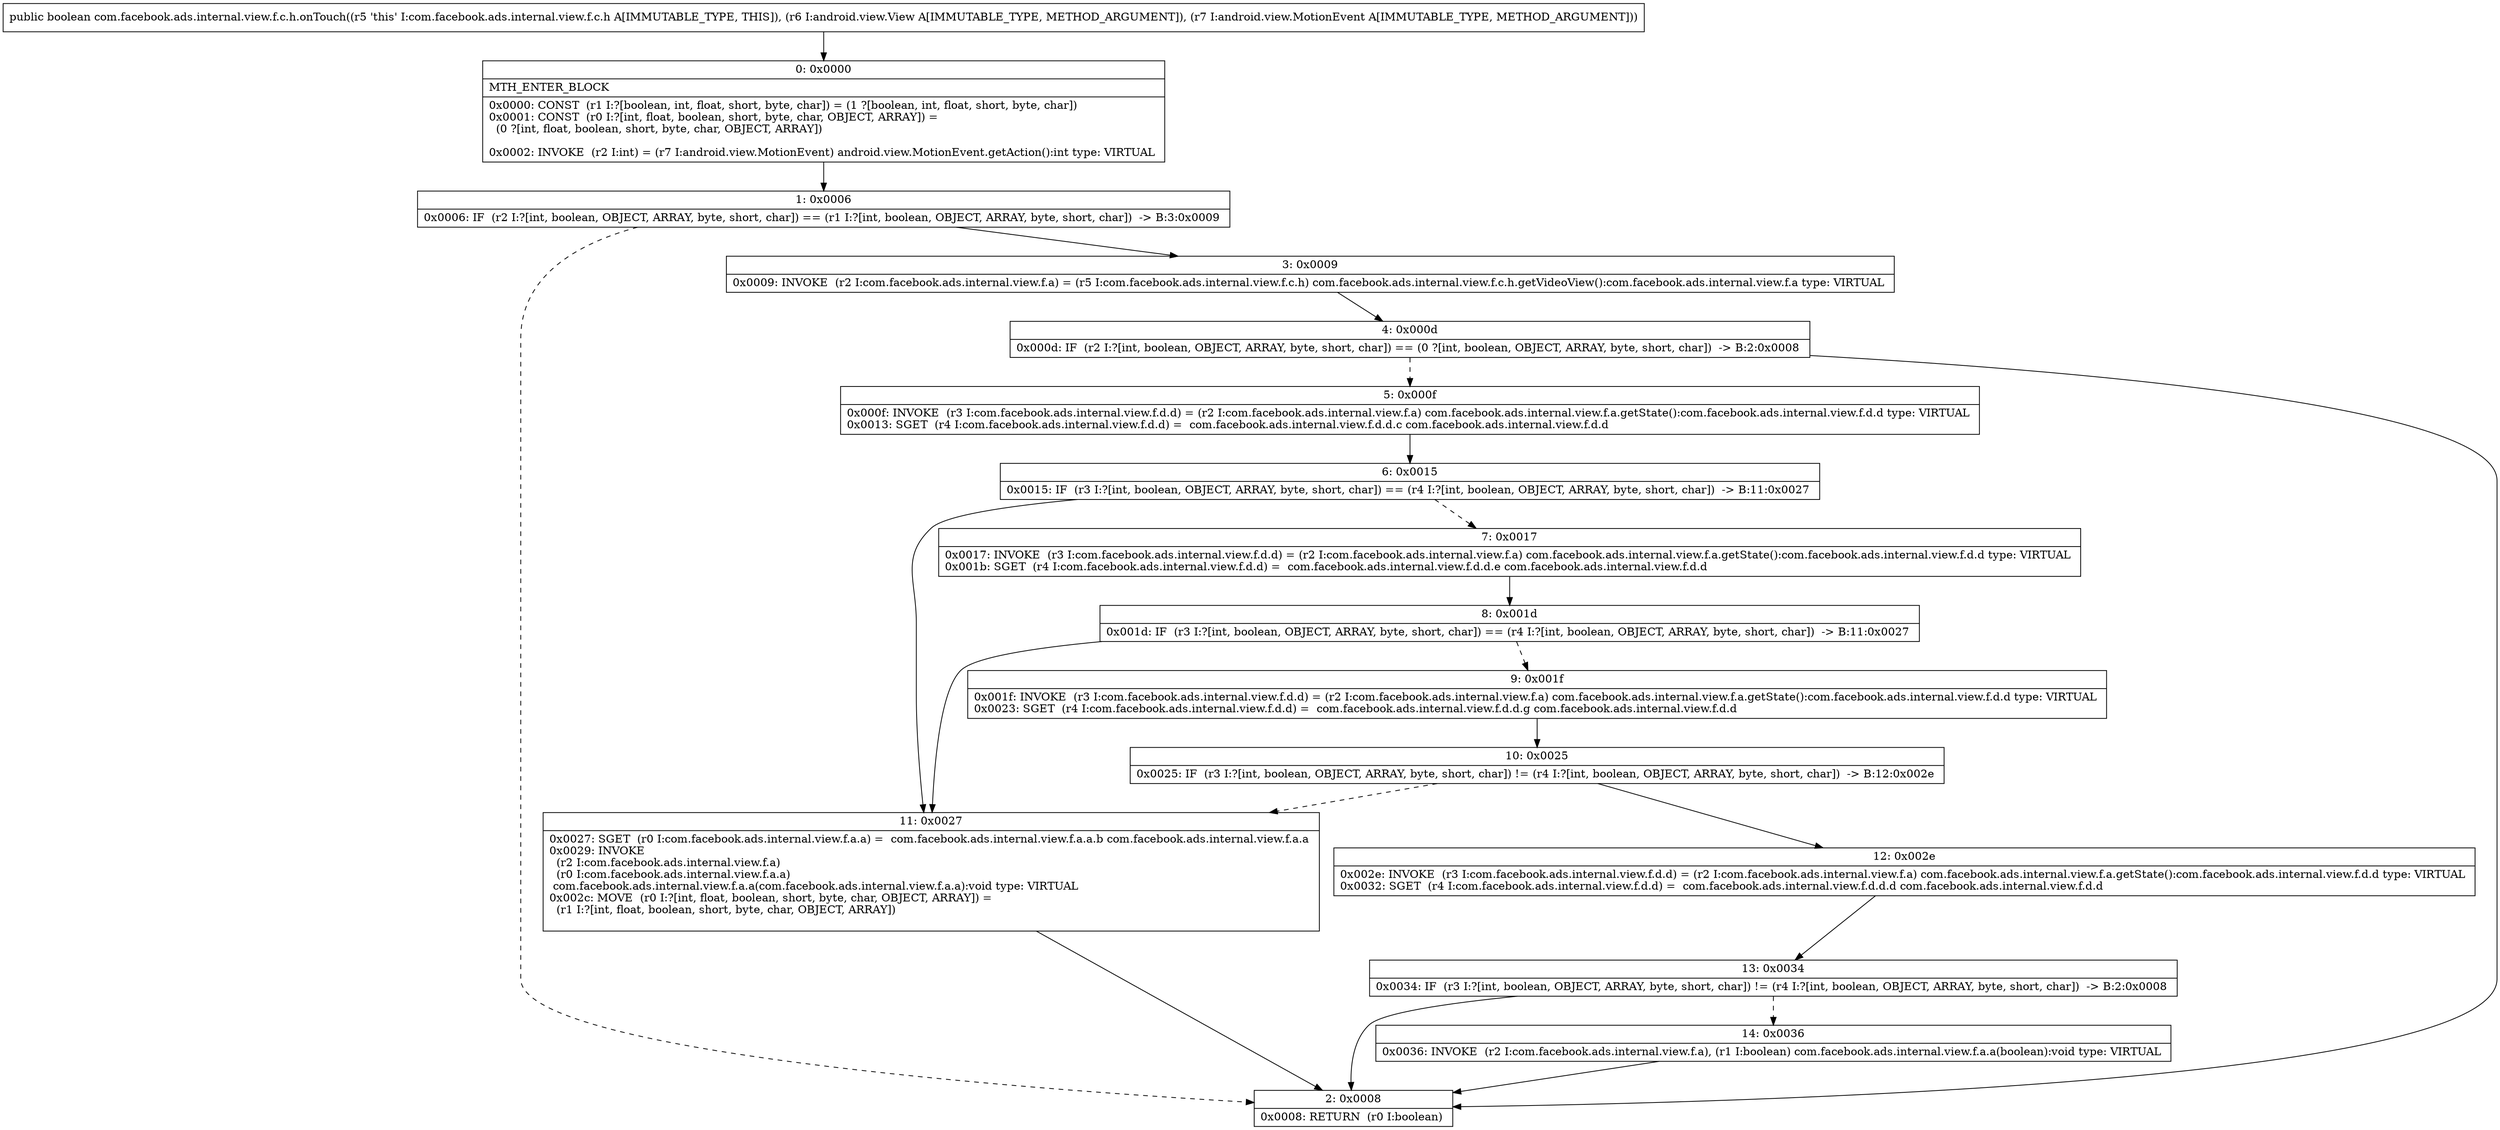 digraph "CFG forcom.facebook.ads.internal.view.f.c.h.onTouch(Landroid\/view\/View;Landroid\/view\/MotionEvent;)Z" {
Node_0 [shape=record,label="{0\:\ 0x0000|MTH_ENTER_BLOCK\l|0x0000: CONST  (r1 I:?[boolean, int, float, short, byte, char]) = (1 ?[boolean, int, float, short, byte, char]) \l0x0001: CONST  (r0 I:?[int, float, boolean, short, byte, char, OBJECT, ARRAY]) = \l  (0 ?[int, float, boolean, short, byte, char, OBJECT, ARRAY])\l \l0x0002: INVOKE  (r2 I:int) = (r7 I:android.view.MotionEvent) android.view.MotionEvent.getAction():int type: VIRTUAL \l}"];
Node_1 [shape=record,label="{1\:\ 0x0006|0x0006: IF  (r2 I:?[int, boolean, OBJECT, ARRAY, byte, short, char]) == (r1 I:?[int, boolean, OBJECT, ARRAY, byte, short, char])  \-\> B:3:0x0009 \l}"];
Node_2 [shape=record,label="{2\:\ 0x0008|0x0008: RETURN  (r0 I:boolean) \l}"];
Node_3 [shape=record,label="{3\:\ 0x0009|0x0009: INVOKE  (r2 I:com.facebook.ads.internal.view.f.a) = (r5 I:com.facebook.ads.internal.view.f.c.h) com.facebook.ads.internal.view.f.c.h.getVideoView():com.facebook.ads.internal.view.f.a type: VIRTUAL \l}"];
Node_4 [shape=record,label="{4\:\ 0x000d|0x000d: IF  (r2 I:?[int, boolean, OBJECT, ARRAY, byte, short, char]) == (0 ?[int, boolean, OBJECT, ARRAY, byte, short, char])  \-\> B:2:0x0008 \l}"];
Node_5 [shape=record,label="{5\:\ 0x000f|0x000f: INVOKE  (r3 I:com.facebook.ads.internal.view.f.d.d) = (r2 I:com.facebook.ads.internal.view.f.a) com.facebook.ads.internal.view.f.a.getState():com.facebook.ads.internal.view.f.d.d type: VIRTUAL \l0x0013: SGET  (r4 I:com.facebook.ads.internal.view.f.d.d) =  com.facebook.ads.internal.view.f.d.d.c com.facebook.ads.internal.view.f.d.d \l}"];
Node_6 [shape=record,label="{6\:\ 0x0015|0x0015: IF  (r3 I:?[int, boolean, OBJECT, ARRAY, byte, short, char]) == (r4 I:?[int, boolean, OBJECT, ARRAY, byte, short, char])  \-\> B:11:0x0027 \l}"];
Node_7 [shape=record,label="{7\:\ 0x0017|0x0017: INVOKE  (r3 I:com.facebook.ads.internal.view.f.d.d) = (r2 I:com.facebook.ads.internal.view.f.a) com.facebook.ads.internal.view.f.a.getState():com.facebook.ads.internal.view.f.d.d type: VIRTUAL \l0x001b: SGET  (r4 I:com.facebook.ads.internal.view.f.d.d) =  com.facebook.ads.internal.view.f.d.d.e com.facebook.ads.internal.view.f.d.d \l}"];
Node_8 [shape=record,label="{8\:\ 0x001d|0x001d: IF  (r3 I:?[int, boolean, OBJECT, ARRAY, byte, short, char]) == (r4 I:?[int, boolean, OBJECT, ARRAY, byte, short, char])  \-\> B:11:0x0027 \l}"];
Node_9 [shape=record,label="{9\:\ 0x001f|0x001f: INVOKE  (r3 I:com.facebook.ads.internal.view.f.d.d) = (r2 I:com.facebook.ads.internal.view.f.a) com.facebook.ads.internal.view.f.a.getState():com.facebook.ads.internal.view.f.d.d type: VIRTUAL \l0x0023: SGET  (r4 I:com.facebook.ads.internal.view.f.d.d) =  com.facebook.ads.internal.view.f.d.d.g com.facebook.ads.internal.view.f.d.d \l}"];
Node_10 [shape=record,label="{10\:\ 0x0025|0x0025: IF  (r3 I:?[int, boolean, OBJECT, ARRAY, byte, short, char]) != (r4 I:?[int, boolean, OBJECT, ARRAY, byte, short, char])  \-\> B:12:0x002e \l}"];
Node_11 [shape=record,label="{11\:\ 0x0027|0x0027: SGET  (r0 I:com.facebook.ads.internal.view.f.a.a) =  com.facebook.ads.internal.view.f.a.a.b com.facebook.ads.internal.view.f.a.a \l0x0029: INVOKE  \l  (r2 I:com.facebook.ads.internal.view.f.a)\l  (r0 I:com.facebook.ads.internal.view.f.a.a)\l com.facebook.ads.internal.view.f.a.a(com.facebook.ads.internal.view.f.a.a):void type: VIRTUAL \l0x002c: MOVE  (r0 I:?[int, float, boolean, short, byte, char, OBJECT, ARRAY]) = \l  (r1 I:?[int, float, boolean, short, byte, char, OBJECT, ARRAY])\l \l}"];
Node_12 [shape=record,label="{12\:\ 0x002e|0x002e: INVOKE  (r3 I:com.facebook.ads.internal.view.f.d.d) = (r2 I:com.facebook.ads.internal.view.f.a) com.facebook.ads.internal.view.f.a.getState():com.facebook.ads.internal.view.f.d.d type: VIRTUAL \l0x0032: SGET  (r4 I:com.facebook.ads.internal.view.f.d.d) =  com.facebook.ads.internal.view.f.d.d.d com.facebook.ads.internal.view.f.d.d \l}"];
Node_13 [shape=record,label="{13\:\ 0x0034|0x0034: IF  (r3 I:?[int, boolean, OBJECT, ARRAY, byte, short, char]) != (r4 I:?[int, boolean, OBJECT, ARRAY, byte, short, char])  \-\> B:2:0x0008 \l}"];
Node_14 [shape=record,label="{14\:\ 0x0036|0x0036: INVOKE  (r2 I:com.facebook.ads.internal.view.f.a), (r1 I:boolean) com.facebook.ads.internal.view.f.a.a(boolean):void type: VIRTUAL \l}"];
MethodNode[shape=record,label="{public boolean com.facebook.ads.internal.view.f.c.h.onTouch((r5 'this' I:com.facebook.ads.internal.view.f.c.h A[IMMUTABLE_TYPE, THIS]), (r6 I:android.view.View A[IMMUTABLE_TYPE, METHOD_ARGUMENT]), (r7 I:android.view.MotionEvent A[IMMUTABLE_TYPE, METHOD_ARGUMENT])) }"];
MethodNode -> Node_0;
Node_0 -> Node_1;
Node_1 -> Node_2[style=dashed];
Node_1 -> Node_3;
Node_3 -> Node_4;
Node_4 -> Node_2;
Node_4 -> Node_5[style=dashed];
Node_5 -> Node_6;
Node_6 -> Node_7[style=dashed];
Node_6 -> Node_11;
Node_7 -> Node_8;
Node_8 -> Node_9[style=dashed];
Node_8 -> Node_11;
Node_9 -> Node_10;
Node_10 -> Node_11[style=dashed];
Node_10 -> Node_12;
Node_11 -> Node_2;
Node_12 -> Node_13;
Node_13 -> Node_2;
Node_13 -> Node_14[style=dashed];
Node_14 -> Node_2;
}

